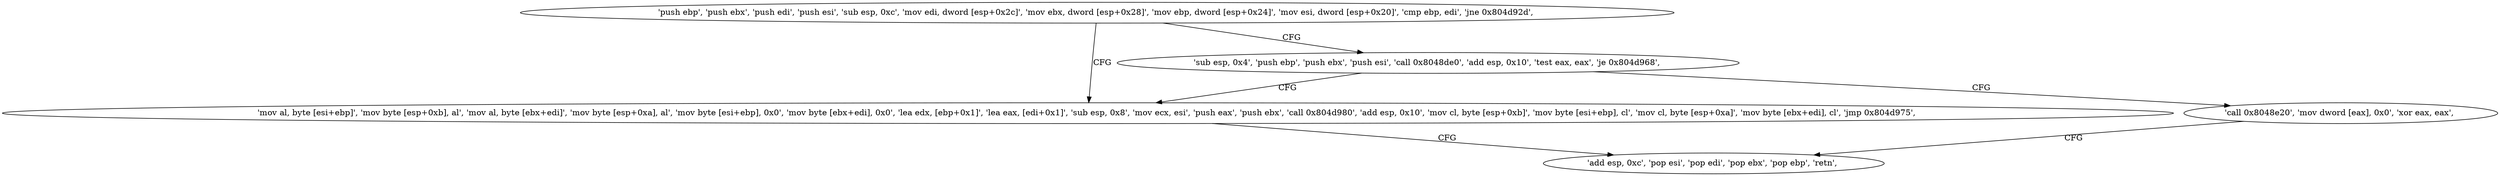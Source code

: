 digraph "func" {
"134535424" [label = "'push ebp', 'push ebx', 'push edi', 'push esi', 'sub esp, 0xc', 'mov edi, dword [esp+0x2c]', 'mov ebx, dword [esp+0x28]', 'mov ebp, dword [esp+0x24]', 'mov esi, dword [esp+0x20]', 'cmp ebp, edi', 'jne 0x804d92d', " ]
"134535469" [label = "'mov al, byte [esi+ebp]', 'mov byte [esp+0xb], al', 'mov al, byte [ebx+edi]', 'mov byte [esp+0xa], al', 'mov byte [esi+ebp], 0x0', 'mov byte [ebx+edi], 0x0', 'lea edx, [ebp+0x1]', 'lea eax, [edi+0x1]', 'sub esp, 0x8', 'mov ecx, esi', 'push eax', 'push ebx', 'call 0x804d980', 'add esp, 0x10', 'mov cl, byte [esp+0xb]', 'mov byte [esi+ebp], cl', 'mov cl, byte [esp+0xa]', 'mov byte [ebx+edi], cl', 'jmp 0x804d975', " ]
"134535451" [label = "'sub esp, 0x4', 'push ebp', 'push ebx', 'push esi', 'call 0x8048de0', 'add esp, 0x10', 'test eax, eax', 'je 0x804d968', " ]
"134535541" [label = "'add esp, 0xc', 'pop esi', 'pop edi', 'pop ebx', 'pop ebp', 'retn', " ]
"134535528" [label = "'call 0x8048e20', 'mov dword [eax], 0x0', 'xor eax, eax', " ]
"134535424" -> "134535469" [ label = "CFG" ]
"134535424" -> "134535451" [ label = "CFG" ]
"134535469" -> "134535541" [ label = "CFG" ]
"134535451" -> "134535528" [ label = "CFG" ]
"134535451" -> "134535469" [ label = "CFG" ]
"134535528" -> "134535541" [ label = "CFG" ]
}
